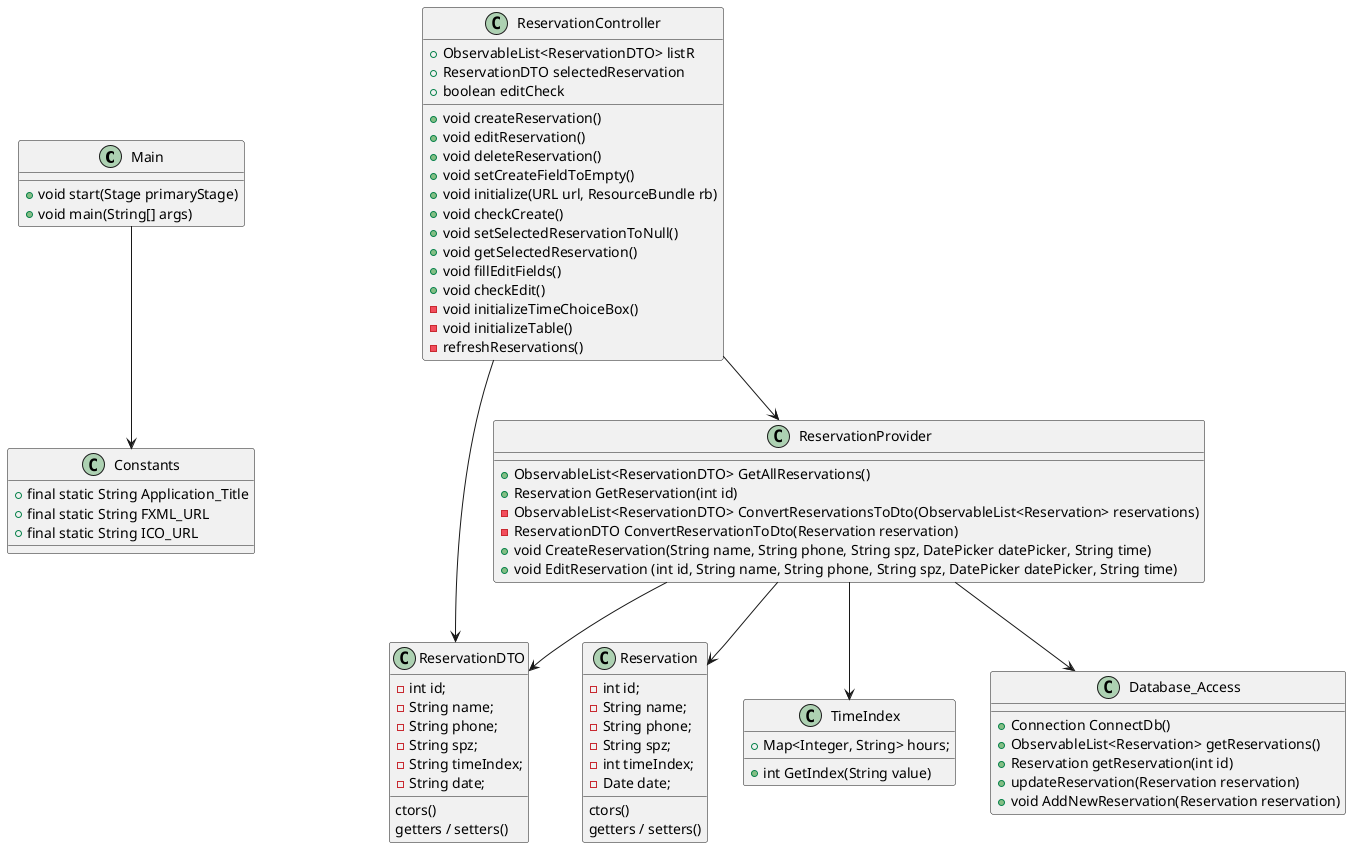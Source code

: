 @startuml

Main --> Constants
ReservationController --> ReservationProvider
ReservationController --> ReservationDTO
ReservationProvider --> Reservation
ReservationProvider --> ReservationDTO
ReservationProvider --> TimeIndex
ReservationProvider --> Database_Access

class Main{
+ void start(Stage primaryStage)
+ void main(String[] args)
}

class ReservationController {
+ ObservableList<ReservationDTO> listR
+ ReservationDTO selectedReservation
+ boolean editCheck
+ void createReservation()
+ void editReservation()
+ void deleteReservation()
+ void setCreateFieldToEmpty()
+ void initialize(URL url, ResourceBundle rb)
+ void checkCreate()
+ void setSelectedReservationToNull()
+ void getSelectedReservation()
+ void fillEditFields()
+ void checkEdit()
- void initializeTimeChoiceBox()
- void initializeTable()
- refreshReservations()
}

class Constants{
+ final static String Application_Title
+ final static String FXML_URL
+ final static String ICO_URL
}

class ReservationDTO {
- int id;
- String name;
- String phone;
- String spz;
- String timeIndex;
- String date;

ctors()
getters / setters()
}

class Reservation {
- int id;
- String name;
- String phone;
- String spz;
- int timeIndex;
- Date date;

ctors()
getters / setters()
}

class ReservationProvider{
+ ObservableList<ReservationDTO> GetAllReservations()
+ Reservation GetReservation(int id)
- ObservableList<ReservationDTO> ConvertReservationsToDto(ObservableList<Reservation> reservations)
- ReservationDTO ConvertReservationToDto(Reservation reservation)
+ void CreateReservation(String name, String phone, String spz, DatePicker datePicker, String time)
+ void EditReservation (int id, String name, String phone, String spz, DatePicker datePicker, String time)
}


class TimeIndex{
+ Map<Integer, String> hours;
+ int GetIndex(String value)
}

class Database_Access{
+ Connection ConnectDb()
+ ObservableList<Reservation> getReservations()
+ Reservation getReservation(int id)
+ updateReservation(Reservation reservation)
+ void AddNewReservation(Reservation reservation)
}




@enduml